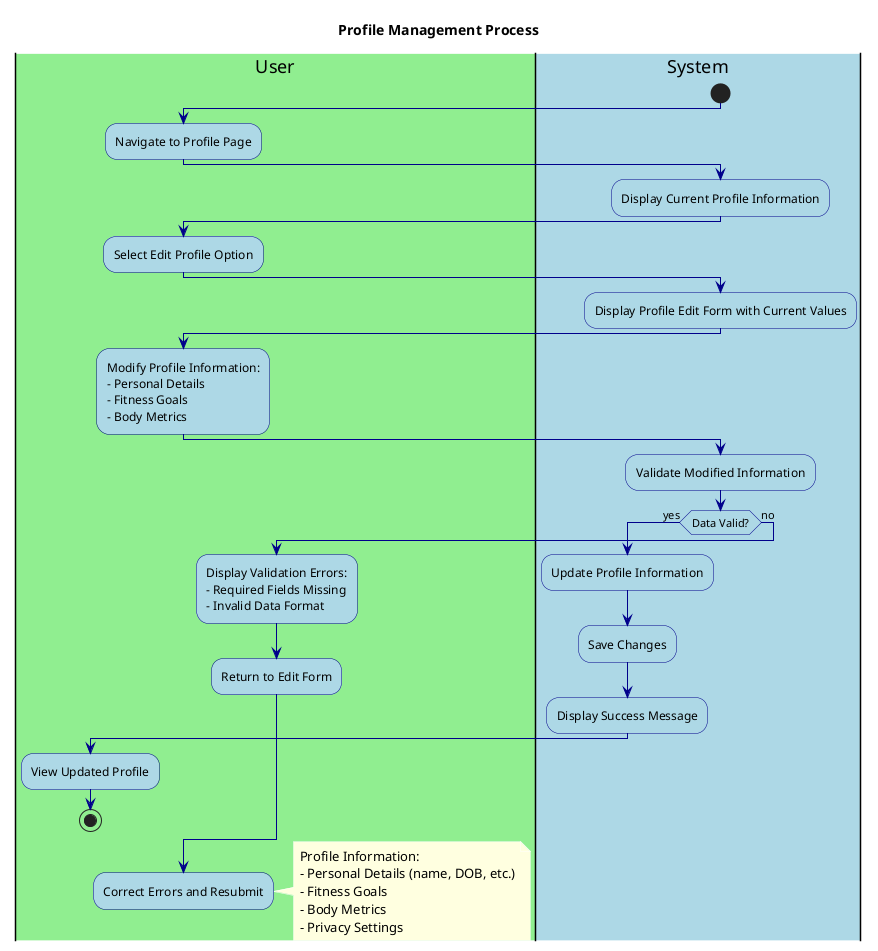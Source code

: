 @startuml ProfileManagement

' Styling
skinparam backgroundColor white
skinparam activity {
    BackgroundColor LightBlue
    BorderColor DarkBlue
    FontColor Black
}
skinparam arrow {
    Color DarkBlue
    FontColor Black
}
skinparam note {
    BackgroundColor LightYellow
    BorderColor DarkYellow
    FontColor Black
}

title Profile Management Process

|#LightGreen|User|
|#LightBlue|System|

start

|User|
:Navigate to Profile Page;

|System|
:Display Current Profile Information;

|User|
:Select Edit Profile Option;

|System|
:Display Profile Edit Form with Current Values;

|User|
:Modify Profile Information:
- Personal Details
- Fitness Goals
- Body Metrics;

|System|
:Validate Modified Information;

if (Data Valid?) then (yes)
  :Update Profile Information;
  :Save Changes;
  :Display Success Message;
  
  |User|
  :View Updated Profile;
  
  stop
else (no)
  :Display Validation Errors:
  - Required Fields Missing
  - Invalid Data Format;
  :Return to Edit Form;
endif

|User|
:Correct Errors and Resubmit;

note right
  Profile Information:
  - Personal Details (name, DOB, etc.)
  - Fitness Goals
  - Body Metrics
  - Privacy Settings
end note

@enduml 